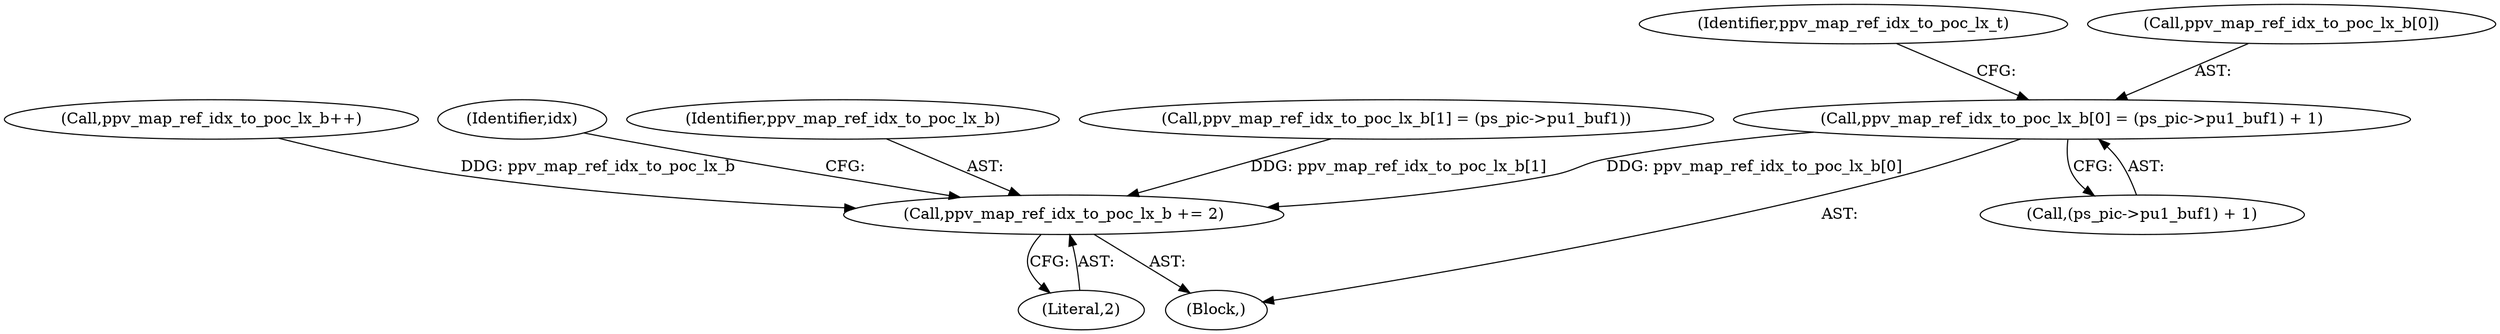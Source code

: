 digraph "0_Android_943323f1d9d3dd5c2634deb26cbe72343ca6b3db_0@array" {
"1000650" [label="(Call,ppv_map_ref_idx_to_poc_lx_b[0] = (ps_pic->pu1_buf1) + 1)"];
"1000671" [label="(Call,ppv_map_ref_idx_to_poc_lx_b += 2)"];
"1000661" [label="(Identifier,ppv_map_ref_idx_to_poc_lx_t)"];
"1000651" [label="(Call,ppv_map_ref_idx_to_poc_lx_b[0])"];
"1000671" [label="(Call,ppv_map_ref_idx_to_poc_lx_b += 2)"];
"1000609" [label="(Call,ppv_map_ref_idx_to_poc_lx_b++)"];
"1000673" [label="(Literal,2)"];
"1000626" [label="(Block,)"];
"1000650" [label="(Call,ppv_map_ref_idx_to_poc_lx_b[0] = (ps_pic->pu1_buf1) + 1)"];
"1000625" [label="(Identifier,idx)"];
"1000672" [label="(Identifier,ppv_map_ref_idx_to_poc_lx_b)"];
"1000654" [label="(Call,(ps_pic->pu1_buf1) + 1)"];
"1000643" [label="(Call,ppv_map_ref_idx_to_poc_lx_b[1] = (ps_pic->pu1_buf1))"];
"1000650" -> "1000626"  [label="AST: "];
"1000650" -> "1000654"  [label="CFG: "];
"1000651" -> "1000650"  [label="AST: "];
"1000654" -> "1000650"  [label="AST: "];
"1000661" -> "1000650"  [label="CFG: "];
"1000650" -> "1000671"  [label="DDG: ppv_map_ref_idx_to_poc_lx_b[0]"];
"1000671" -> "1000626"  [label="AST: "];
"1000671" -> "1000673"  [label="CFG: "];
"1000672" -> "1000671"  [label="AST: "];
"1000673" -> "1000671"  [label="AST: "];
"1000625" -> "1000671"  [label="CFG: "];
"1000643" -> "1000671"  [label="DDG: ppv_map_ref_idx_to_poc_lx_b[1]"];
"1000609" -> "1000671"  [label="DDG: ppv_map_ref_idx_to_poc_lx_b"];
}
